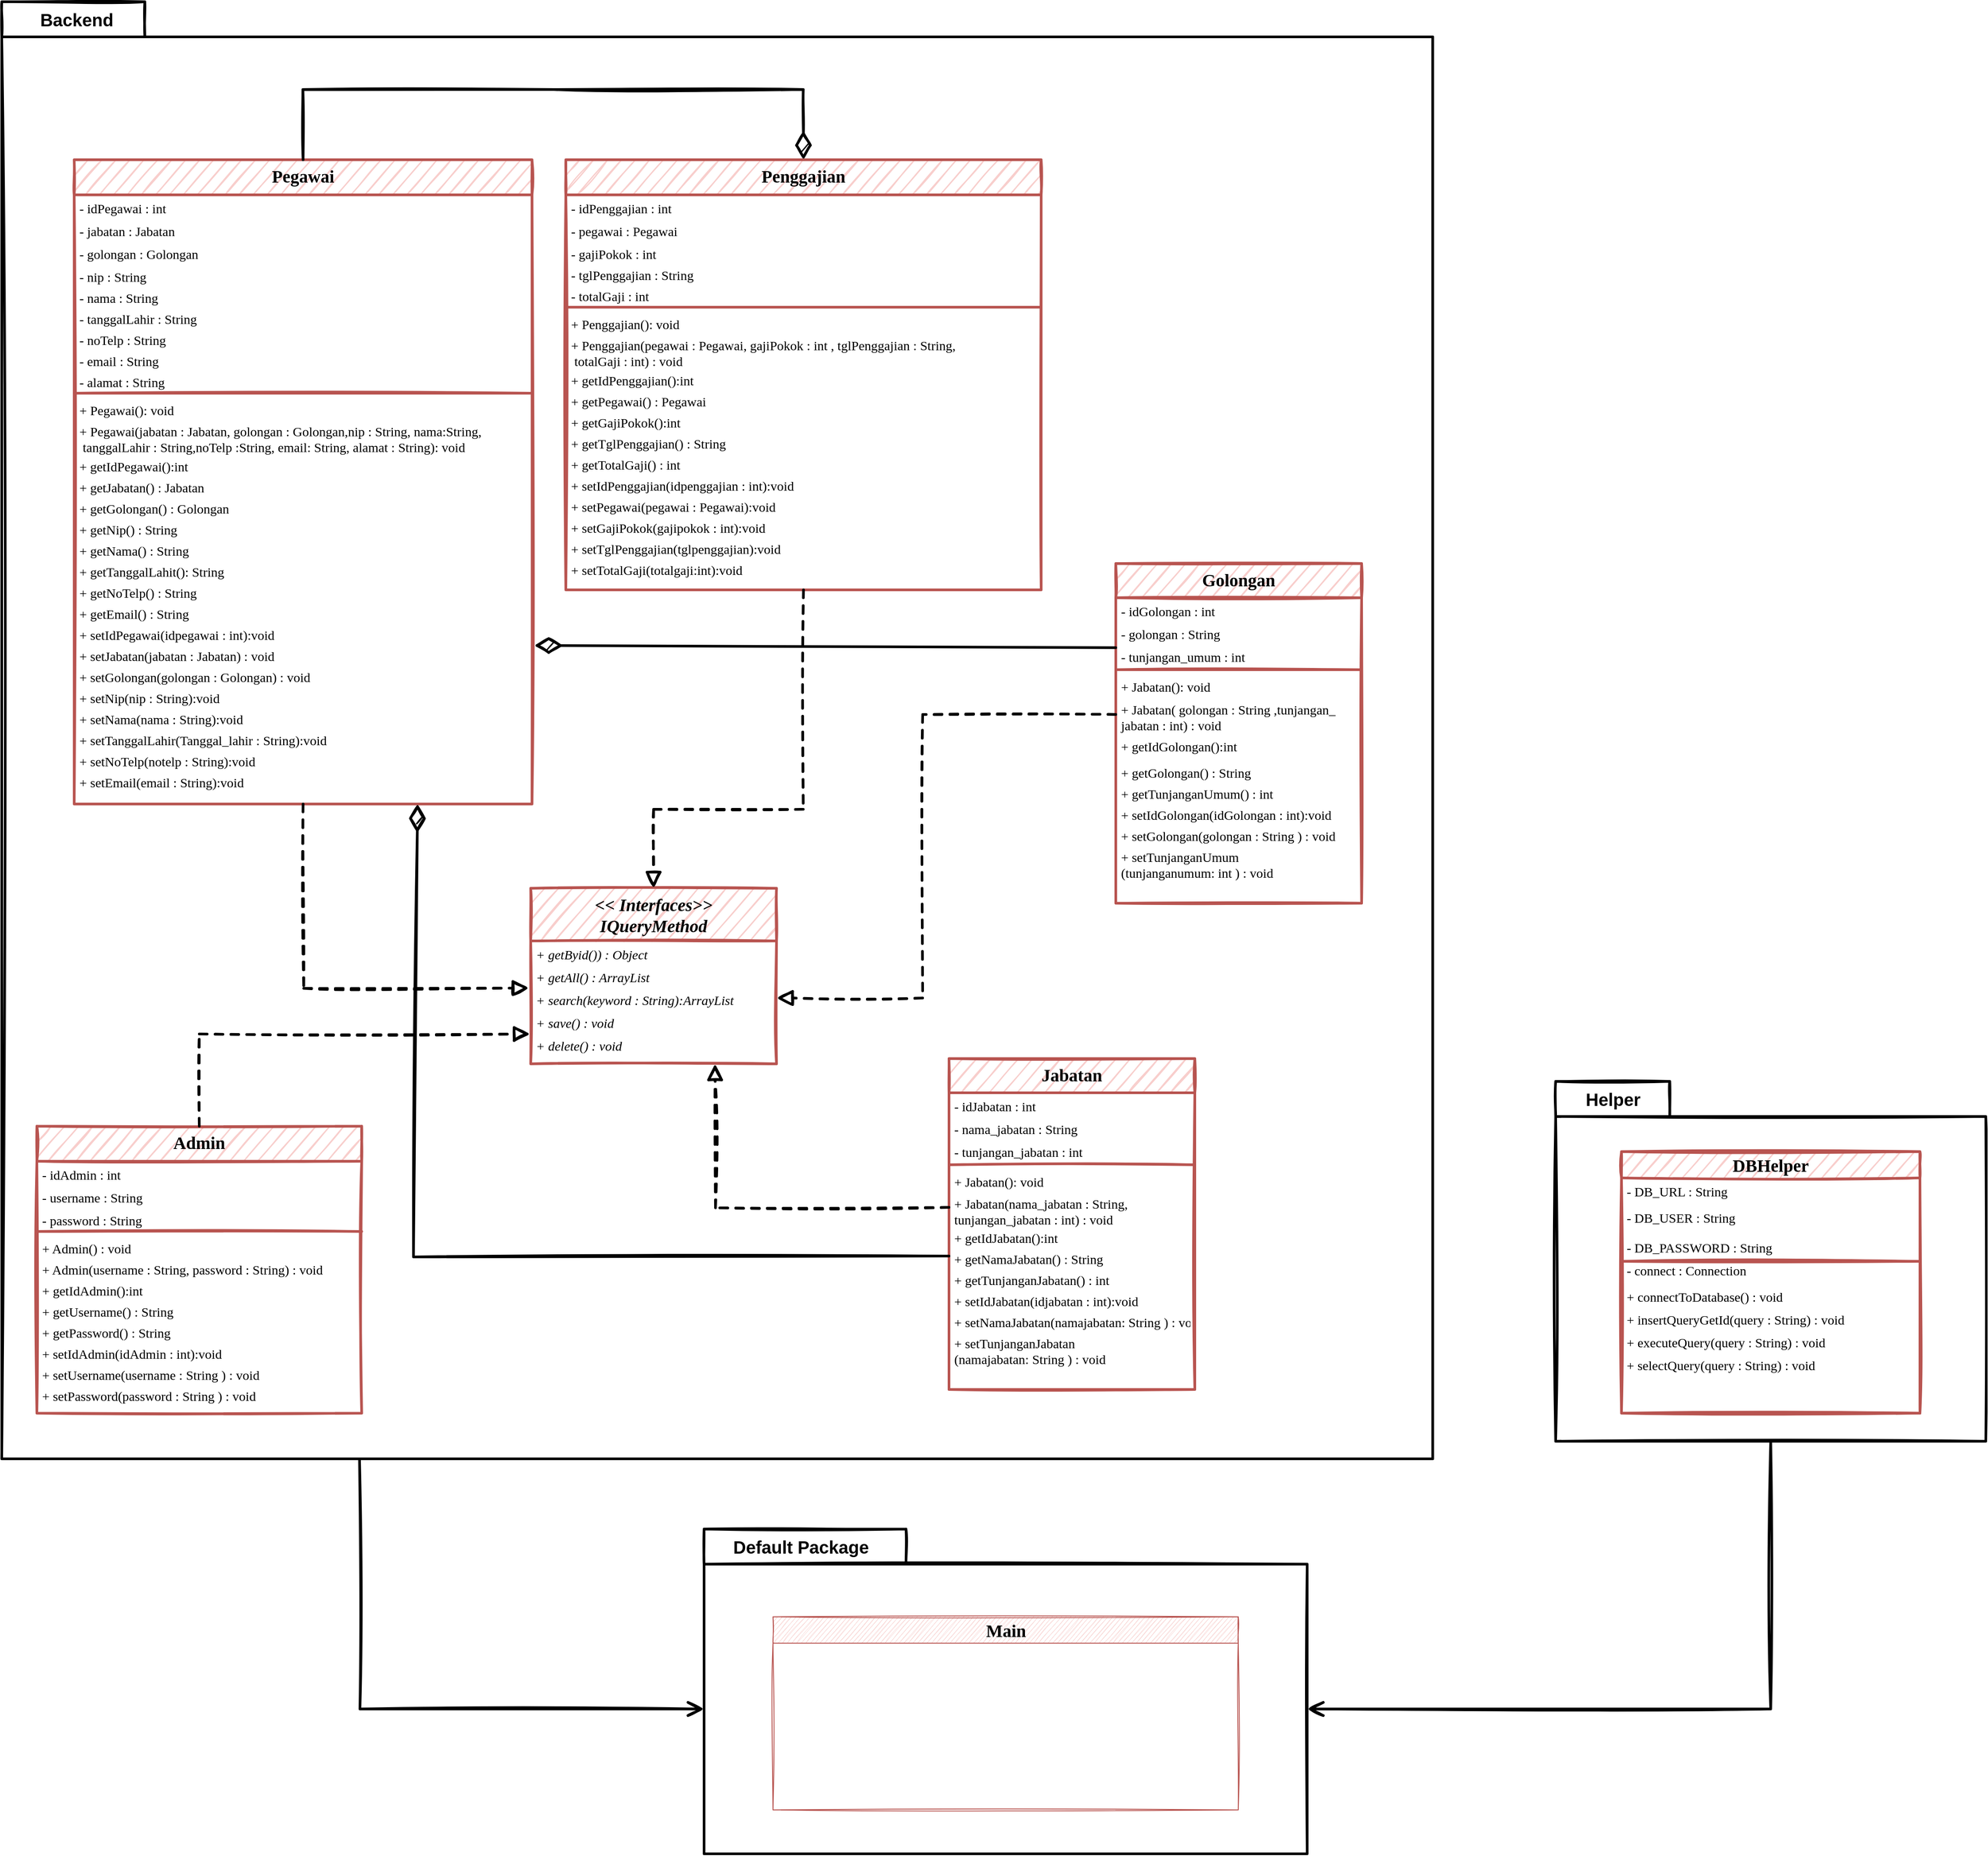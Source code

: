 <mxfile version="20.2.3" type="device"><diagram id="C5RBs43oDa-KdzZeNtuy" name="Page-1"><mxGraphModel dx="1695" dy="591" grid="1" gridSize="10" guides="1" tooltips="1" connect="1" arrows="1" fold="1" page="1" pageScale="1" pageWidth="827" pageHeight="1169" math="0" shadow="0"><root><mxCell id="WIyWlLk6GJQsqaUBKTNV-0"/><mxCell id="WIyWlLk6GJQsqaUBKTNV-1" parent="WIyWlLk6GJQsqaUBKTNV-0"/><mxCell id="YSUTeQPmAJDm_mQG_N5S-8" value="" style="shape=folder;fontStyle=1;spacingTop=10;tabWidth=230;tabHeight=40;tabPosition=left;html=1;sketch=1;strokeWidth=3;" parent="WIyWlLk6GJQsqaUBKTNV-1" vertex="1"><mxGeometry x="70" y="1850" width="687" height="370" as="geometry"/></mxCell><mxCell id="NZGIXDnWy-8sHhM6gOFN-26" value="" style="shape=folder;fontStyle=1;spacingTop=10;tabWidth=60;tabHeight=40;tabPosition=left;html=1;sketch=1;strokeWidth=3;" parent="WIyWlLk6GJQsqaUBKTNV-1" vertex="1"><mxGeometry x="-730" y="110" width="1630" height="1660" as="geometry"/></mxCell><mxCell id="zkfFHV4jXpPFQw0GAbJ--0" value="Pegawai" style="swimlane;fontStyle=1;align=center;verticalAlign=top;childLayout=stackLayout;horizontal=1;startSize=40;horizontalStack=0;resizeParent=1;resizeLast=0;collapsible=1;marginBottom=0;rounded=0;shadow=0;strokeWidth=3;fontFamily=Nunito;fontSource=https%3A%2F%2Ffonts.googleapis.com%2Fcss%3Ffamily%3DNunito;fontSize=20;fillColor=#f8cecc;strokeColor=#b85450;sketch=1;glass=0;swimlaneFillColor=none;fillStyle=auto;perimeterSpacing=0;" parent="WIyWlLk6GJQsqaUBKTNV-1" vertex="1"><mxGeometry x="-647.48" y="290" width="521.48" height="734" as="geometry"><mxRectangle x="230" y="140" width="160" height="26" as="alternateBounds"/></mxGeometry></mxCell><mxCell id="zkfFHV4jXpPFQw0GAbJ--1" value="- idPegawai : int" style="text;align=left;verticalAlign=top;spacingLeft=4;spacingRight=4;overflow=hidden;rotatable=0;points=[[0,0.5],[1,0.5]];portConstraint=eastwest;fontFamily=Nunito;fontSource=https%3A%2F%2Ffonts.googleapis.com%2Fcss%3Ffamily%3DNunito;fontSize=15;" parent="zkfFHV4jXpPFQw0GAbJ--0" vertex="1"><mxGeometry y="40" width="521.48" height="26" as="geometry"/></mxCell><mxCell id="zkfFHV4jXpPFQw0GAbJ--2" value="- jabatan : Jabatan " style="text;align=left;verticalAlign=top;spacingLeft=4;spacingRight=4;overflow=hidden;rotatable=0;points=[[0,0.5],[1,0.5]];portConstraint=eastwest;rounded=0;shadow=0;html=0;fontFamily=Nunito;fontSource=https%3A%2F%2Ffonts.googleapis.com%2Fcss%3Ffamily%3DNunito;fontSize=15;" parent="zkfFHV4jXpPFQw0GAbJ--0" vertex="1"><mxGeometry y="66" width="521.48" height="26" as="geometry"/></mxCell><mxCell id="NZGIXDnWy-8sHhM6gOFN-3" value="- golongan : Golongan" style="text;align=left;verticalAlign=top;spacingLeft=4;spacingRight=4;overflow=hidden;rotatable=0;points=[[0,0.5],[1,0.5]];portConstraint=eastwest;rounded=0;shadow=0;html=0;fontFamily=Nunito;fontSource=https%3A%2F%2Ffonts.googleapis.com%2Fcss%3Ffamily%3DNunito;fontSize=15;" parent="zkfFHV4jXpPFQw0GAbJ--0" vertex="1"><mxGeometry y="92" width="521.48" height="26" as="geometry"/></mxCell><mxCell id="CkclI3bDU_UpimQmBZHk-0" value="- nip : String" style="text;align=left;verticalAlign=top;spacingLeft=4;spacingRight=4;overflow=hidden;rotatable=0;points=[[0,0.5],[1,0.5]];portConstraint=eastwest;rounded=0;shadow=0;html=0;fontFamily=Nunito;fontSource=https%3A%2F%2Ffonts.googleapis.com%2Fcss%3Ffamily%3DNunito;fontSize=15;" parent="zkfFHV4jXpPFQw0GAbJ--0" vertex="1"><mxGeometry y="118" width="521.48" height="24" as="geometry"/></mxCell><mxCell id="CkclI3bDU_UpimQmBZHk-2" value="- nama : String" style="text;align=left;verticalAlign=top;spacingLeft=4;spacingRight=4;overflow=hidden;rotatable=0;points=[[0,0.5],[1,0.5]];portConstraint=eastwest;rounded=0;shadow=0;html=0;fontFamily=Nunito;fontSource=https%3A%2F%2Ffonts.googleapis.com%2Fcss%3Ffamily%3DNunito;fontSize=15;" parent="zkfFHV4jXpPFQw0GAbJ--0" vertex="1"><mxGeometry y="142" width="521.48" height="24" as="geometry"/></mxCell><mxCell id="CkclI3bDU_UpimQmBZHk-3" value="- tanggalLahir : String" style="text;align=left;verticalAlign=top;spacingLeft=4;spacingRight=4;overflow=hidden;rotatable=0;points=[[0,0.5],[1,0.5]];portConstraint=eastwest;rounded=0;shadow=0;html=0;fontFamily=Nunito;fontSource=https%3A%2F%2Ffonts.googleapis.com%2Fcss%3Ffamily%3DNunito;fontSize=15;" parent="zkfFHV4jXpPFQw0GAbJ--0" vertex="1"><mxGeometry y="166" width="521.48" height="24" as="geometry"/></mxCell><mxCell id="CkclI3bDU_UpimQmBZHk-6" value="- noTelp : String" style="text;align=left;verticalAlign=top;spacingLeft=4;spacingRight=4;overflow=hidden;rotatable=0;points=[[0,0.5],[1,0.5]];portConstraint=eastwest;rounded=0;shadow=0;html=0;fontFamily=Nunito;fontSource=https%3A%2F%2Ffonts.googleapis.com%2Fcss%3Ffamily%3DNunito;fontSize=15;" parent="zkfFHV4jXpPFQw0GAbJ--0" vertex="1"><mxGeometry y="190" width="521.48" height="24" as="geometry"/></mxCell><mxCell id="CkclI3bDU_UpimQmBZHk-10" value="- email : String" style="text;align=left;verticalAlign=top;spacingLeft=4;spacingRight=4;overflow=hidden;rotatable=0;points=[[0,0.5],[1,0.5]];portConstraint=eastwest;rounded=0;shadow=0;html=0;fontFamily=Nunito;fontSource=https%3A%2F%2Ffonts.googleapis.com%2Fcss%3Ffamily%3DNunito;fontSize=15;" parent="zkfFHV4jXpPFQw0GAbJ--0" vertex="1"><mxGeometry y="214" width="521.48" height="24" as="geometry"/></mxCell><mxCell id="CkclI3bDU_UpimQmBZHk-11" value="- alamat : String" style="text;align=left;verticalAlign=top;spacingLeft=4;spacingRight=4;overflow=hidden;rotatable=0;points=[[0,0.5],[1,0.5]];portConstraint=eastwest;rounded=0;shadow=0;html=0;fontFamily=Nunito;fontSource=https%3A%2F%2Ffonts.googleapis.com%2Fcss%3Ffamily%3DNunito;fontSize=15;" parent="zkfFHV4jXpPFQw0GAbJ--0" vertex="1"><mxGeometry y="238" width="521.48" height="24" as="geometry"/></mxCell><mxCell id="tmr78gWhnmxPC0o8HdVm-14" value="" style="line;strokeWidth=3;fillColor=none;align=left;verticalAlign=middle;spacingTop=-1;spacingLeft=3;spacingRight=3;rotatable=0;labelPosition=right;points=[];portConstraint=eastwest;sketch=1;strokeColor=#B85450;" parent="zkfFHV4jXpPFQw0GAbJ--0" vertex="1"><mxGeometry y="262" width="521.48" height="8" as="geometry"/></mxCell><mxCell id="tmr78gWhnmxPC0o8HdVm-13" value="+ Pegawai(): void" style="text;align=left;verticalAlign=top;spacingLeft=4;spacingRight=4;overflow=hidden;rotatable=0;points=[[0,0.5],[1,0.5]];portConstraint=eastwest;rounded=0;shadow=0;html=0;fontFamily=Nunito;fontSource=https%3A%2F%2Ffonts.googleapis.com%2Fcss%3Ffamily%3DNunito;fontSize=15;" parent="zkfFHV4jXpPFQw0GAbJ--0" vertex="1"><mxGeometry y="270" width="521.48" height="24" as="geometry"/></mxCell><mxCell id="CkclI3bDU_UpimQmBZHk-26" value="+ Pegawai(jabatan : Jabatan, golongan : Golongan,nip : String, nama:String,&#10; tanggalLahir : String,noTelp :String, email: String, alamat : String): void" style="text;align=left;verticalAlign=top;spacingLeft=4;spacingRight=4;overflow=hidden;rotatable=0;points=[[0,0.5],[1,0.5]];portConstraint=eastwest;rounded=0;shadow=0;html=0;fontFamily=Nunito;fontSource=https%3A%2F%2Ffonts.googleapis.com%2Fcss%3Ffamily%3DNunito;fontSize=15;" parent="zkfFHV4jXpPFQw0GAbJ--0" vertex="1"><mxGeometry y="294" width="521.48" height="40" as="geometry"/></mxCell><mxCell id="CkclI3bDU_UpimQmBZHk-27" value="+ getIdPegawai():int" style="text;align=left;verticalAlign=top;spacingLeft=4;spacingRight=4;overflow=hidden;rotatable=0;points=[[0,0.5],[1,0.5]];portConstraint=eastwest;rounded=0;shadow=0;html=0;fontFamily=Nunito;fontSource=https%3A%2F%2Ffonts.googleapis.com%2Fcss%3Ffamily%3DNunito;fontSize=15;" parent="zkfFHV4jXpPFQw0GAbJ--0" vertex="1"><mxGeometry y="334" width="521.48" height="24" as="geometry"/></mxCell><mxCell id="CkclI3bDU_UpimQmBZHk-28" value="+ getJabatan() : Jabatan" style="text;align=left;verticalAlign=top;spacingLeft=4;spacingRight=4;overflow=hidden;rotatable=0;points=[[0,0.5],[1,0.5]];portConstraint=eastwest;rounded=0;shadow=0;html=0;fontFamily=Nunito;fontSource=https%3A%2F%2Ffonts.googleapis.com%2Fcss%3Ffamily%3DNunito;fontSize=15;" parent="zkfFHV4jXpPFQw0GAbJ--0" vertex="1"><mxGeometry y="358" width="521.48" height="24" as="geometry"/></mxCell><mxCell id="NZGIXDnWy-8sHhM6gOFN-4" value="+ getGolongan() : Golongan " style="text;align=left;verticalAlign=top;spacingLeft=4;spacingRight=4;overflow=hidden;rotatable=0;points=[[0,0.5],[1,0.5]];portConstraint=eastwest;rounded=0;shadow=0;html=0;fontFamily=Nunito;fontSource=https%3A%2F%2Ffonts.googleapis.com%2Fcss%3Ffamily%3DNunito;fontSize=15;" parent="zkfFHV4jXpPFQw0GAbJ--0" vertex="1"><mxGeometry y="382" width="521.48" height="24" as="geometry"/></mxCell><mxCell id="CkclI3bDU_UpimQmBZHk-30" value="+ getNip() : String" style="text;align=left;verticalAlign=top;spacingLeft=4;spacingRight=4;overflow=hidden;rotatable=0;points=[[0,0.5],[1,0.5]];portConstraint=eastwest;rounded=0;shadow=0;html=0;fontFamily=Nunito;fontSource=https%3A%2F%2Ffonts.googleapis.com%2Fcss%3Ffamily%3DNunito;fontSize=15;" parent="zkfFHV4jXpPFQw0GAbJ--0" vertex="1"><mxGeometry y="406" width="521.48" height="24" as="geometry"/></mxCell><mxCell id="CkclI3bDU_UpimQmBZHk-31" value="+ getNama() : String" style="text;align=left;verticalAlign=top;spacingLeft=4;spacingRight=4;overflow=hidden;rotatable=0;points=[[0,0.5],[1,0.5]];portConstraint=eastwest;rounded=0;shadow=0;html=0;fontFamily=Nunito;fontSource=https%3A%2F%2Ffonts.googleapis.com%2Fcss%3Ffamily%3DNunito;fontSize=15;" parent="zkfFHV4jXpPFQw0GAbJ--0" vertex="1"><mxGeometry y="430" width="521.48" height="24" as="geometry"/></mxCell><mxCell id="CkclI3bDU_UpimQmBZHk-32" value="+ getTanggalLahit(): String" style="text;align=left;verticalAlign=top;spacingLeft=4;spacingRight=4;overflow=hidden;rotatable=0;points=[[0,0.5],[1,0.5]];portConstraint=eastwest;rounded=0;shadow=0;html=0;fontFamily=Nunito;fontSource=https%3A%2F%2Ffonts.googleapis.com%2Fcss%3Ffamily%3DNunito;fontSize=15;" parent="zkfFHV4jXpPFQw0GAbJ--0" vertex="1"><mxGeometry y="454" width="521.48" height="24" as="geometry"/></mxCell><mxCell id="CkclI3bDU_UpimQmBZHk-33" value="+ getNoTelp() : String" style="text;align=left;verticalAlign=top;spacingLeft=4;spacingRight=4;overflow=hidden;rotatable=0;points=[[0,0.5],[1,0.5]];portConstraint=eastwest;rounded=0;shadow=0;html=0;fontFamily=Nunito;fontSource=https%3A%2F%2Ffonts.googleapis.com%2Fcss%3Ffamily%3DNunito;fontSize=15;" parent="zkfFHV4jXpPFQw0GAbJ--0" vertex="1"><mxGeometry y="478" width="521.48" height="24" as="geometry"/></mxCell><mxCell id="CkclI3bDU_UpimQmBZHk-34" value="+ getEmail() : String" style="text;align=left;verticalAlign=top;spacingLeft=4;spacingRight=4;overflow=hidden;rotatable=0;points=[[0,0.5],[1,0.5]];portConstraint=eastwest;rounded=0;shadow=0;html=0;fontFamily=Nunito;fontSource=https%3A%2F%2Ffonts.googleapis.com%2Fcss%3Ffamily%3DNunito;fontSize=15;" parent="zkfFHV4jXpPFQw0GAbJ--0" vertex="1"><mxGeometry y="502" width="521.48" height="24" as="geometry"/></mxCell><mxCell id="CkclI3bDU_UpimQmBZHk-36" value="+ setIdPegawai(idpegawai : int):void" style="text;align=left;verticalAlign=top;spacingLeft=4;spacingRight=4;overflow=hidden;rotatable=0;points=[[0,0.5],[1,0.5]];portConstraint=eastwest;rounded=0;shadow=0;html=0;fontFamily=Nunito;fontSource=https%3A%2F%2Ffonts.googleapis.com%2Fcss%3Ffamily%3DNunito;fontSize=15;" parent="zkfFHV4jXpPFQw0GAbJ--0" vertex="1"><mxGeometry y="526" width="521.48" height="24" as="geometry"/></mxCell><mxCell id="CkclI3bDU_UpimQmBZHk-42" value="+ setJabatan(jabatan : Jabatan) : void" style="text;align=left;verticalAlign=top;spacingLeft=4;spacingRight=4;overflow=hidden;rotatable=0;points=[[0,0.5],[1,0.5]];portConstraint=eastwest;rounded=0;shadow=0;html=0;fontFamily=Nunito;fontSource=https%3A%2F%2Ffonts.googleapis.com%2Fcss%3Ffamily%3DNunito;fontSize=15;" parent="zkfFHV4jXpPFQw0GAbJ--0" vertex="1"><mxGeometry y="550" width="521.48" height="24" as="geometry"/></mxCell><mxCell id="NZGIXDnWy-8sHhM6gOFN-5" value="+ setGolongan(golongan : Golongan) : void" style="text;align=left;verticalAlign=top;spacingLeft=4;spacingRight=4;overflow=hidden;rotatable=0;points=[[0,0.5],[1,0.5]];portConstraint=eastwest;rounded=0;shadow=0;html=0;fontFamily=Nunito;fontSource=https%3A%2F%2Ffonts.googleapis.com%2Fcss%3Ffamily%3DNunito;fontSize=15;" parent="zkfFHV4jXpPFQw0GAbJ--0" vertex="1"><mxGeometry y="574" width="521.48" height="24" as="geometry"/></mxCell><mxCell id="CkclI3bDU_UpimQmBZHk-44" value="+ setNip(nip : String):void" style="text;align=left;verticalAlign=top;spacingLeft=4;spacingRight=4;overflow=hidden;rotatable=0;points=[[0,0.5],[1,0.5]];portConstraint=eastwest;rounded=0;shadow=0;html=0;fontFamily=Nunito;fontSource=https%3A%2F%2Ffonts.googleapis.com%2Fcss%3Ffamily%3DNunito;fontSize=15;" parent="zkfFHV4jXpPFQw0GAbJ--0" vertex="1"><mxGeometry y="598" width="521.48" height="24" as="geometry"/></mxCell><mxCell id="CkclI3bDU_UpimQmBZHk-45" value="+ setNama(nama : String):void" style="text;align=left;verticalAlign=top;spacingLeft=4;spacingRight=4;overflow=hidden;rotatable=0;points=[[0,0.5],[1,0.5]];portConstraint=eastwest;rounded=0;shadow=0;html=0;fontFamily=Nunito;fontSource=https%3A%2F%2Ffonts.googleapis.com%2Fcss%3Ffamily%3DNunito;fontSize=15;" parent="zkfFHV4jXpPFQw0GAbJ--0" vertex="1"><mxGeometry y="622" width="521.48" height="24" as="geometry"/></mxCell><mxCell id="CkclI3bDU_UpimQmBZHk-46" value="+ setTanggalLahir(Tanggal_lahir : String):void" style="text;align=left;verticalAlign=top;spacingLeft=4;spacingRight=4;overflow=hidden;rotatable=0;points=[[0,0.5],[1,0.5]];portConstraint=eastwest;rounded=0;shadow=0;html=0;fontFamily=Nunito;fontSource=https%3A%2F%2Ffonts.googleapis.com%2Fcss%3Ffamily%3DNunito;fontSize=15;" parent="zkfFHV4jXpPFQw0GAbJ--0" vertex="1"><mxGeometry y="646" width="521.48" height="24" as="geometry"/></mxCell><mxCell id="CkclI3bDU_UpimQmBZHk-47" value="+ setNoTelp(notelp : String):void" style="text;align=left;verticalAlign=top;spacingLeft=4;spacingRight=4;overflow=hidden;rotatable=0;points=[[0,0.5],[1,0.5]];portConstraint=eastwest;rounded=0;shadow=0;html=0;fontFamily=Nunito;fontSource=https%3A%2F%2Ffonts.googleapis.com%2Fcss%3Ffamily%3DNunito;fontSize=15;" parent="zkfFHV4jXpPFQw0GAbJ--0" vertex="1"><mxGeometry y="670" width="521.48" height="24" as="geometry"/></mxCell><mxCell id="CkclI3bDU_UpimQmBZHk-48" value="+ setEmail(email : String):void" style="text;align=left;verticalAlign=top;spacingLeft=4;spacingRight=4;overflow=hidden;rotatable=0;points=[[0,0.5],[1,0.5]];portConstraint=eastwest;rounded=0;shadow=0;html=0;fontFamily=Nunito;fontSource=https%3A%2F%2Ffonts.googleapis.com%2Fcss%3Ffamily%3DNunito;fontSize=15;" parent="zkfFHV4jXpPFQw0GAbJ--0" vertex="1"><mxGeometry y="694" width="521.48" height="24" as="geometry"/></mxCell><mxCell id="CkclI3bDU_UpimQmBZHk-51" value="Penggajian" style="swimlane;fontStyle=1;align=center;verticalAlign=top;childLayout=stackLayout;horizontal=1;startSize=40;horizontalStack=0;resizeParent=1;resizeLast=0;collapsible=1;marginBottom=0;rounded=0;shadow=0;strokeWidth=3;fontFamily=Nunito;fontSource=https%3A%2F%2Ffonts.googleapis.com%2Fcss%3Ffamily%3DNunito;fontSize=20;fillColor=#f8cecc;strokeColor=#b85450;sketch=1;glass=0;swimlaneFillColor=none;fillStyle=auto;perimeterSpacing=0;" parent="WIyWlLk6GJQsqaUBKTNV-1" vertex="1"><mxGeometry x="-87.48" y="290" width="541.48" height="490" as="geometry"><mxRectangle x="230" y="140" width="160" height="26" as="alternateBounds"/></mxGeometry></mxCell><mxCell id="CkclI3bDU_UpimQmBZHk-52" value="- idPenggajian : int" style="text;align=left;verticalAlign=top;spacingLeft=4;spacingRight=4;overflow=hidden;rotatable=0;points=[[0,0.5],[1,0.5]];portConstraint=eastwest;fontFamily=Nunito;fontSource=https%3A%2F%2Ffonts.googleapis.com%2Fcss%3Ffamily%3DNunito;fontSize=15;" parent="CkclI3bDU_UpimQmBZHk-51" vertex="1"><mxGeometry y="40" width="541.48" height="26" as="geometry"/></mxCell><mxCell id="CkclI3bDU_UpimQmBZHk-53" value="- pegawai : Pegawai" style="text;align=left;verticalAlign=top;spacingLeft=4;spacingRight=4;overflow=hidden;rotatable=0;points=[[0,0.5],[1,0.5]];portConstraint=eastwest;rounded=0;shadow=0;html=0;fontFamily=Nunito;fontSource=https%3A%2F%2Ffonts.googleapis.com%2Fcss%3Ffamily%3DNunito;fontSize=15;" parent="CkclI3bDU_UpimQmBZHk-51" vertex="1"><mxGeometry y="66" width="541.48" height="26" as="geometry"/></mxCell><mxCell id="CkclI3bDU_UpimQmBZHk-54" value="- gajiPokok : int" style="text;align=left;verticalAlign=top;spacingLeft=4;spacingRight=4;overflow=hidden;rotatable=0;points=[[0,0.5],[1,0.5]];portConstraint=eastwest;rounded=0;shadow=0;html=0;fontFamily=Nunito;fontSource=https%3A%2F%2Ffonts.googleapis.com%2Fcss%3Ffamily%3DNunito;fontSize=15;" parent="CkclI3bDU_UpimQmBZHk-51" vertex="1"><mxGeometry y="92" width="541.48" height="24" as="geometry"/></mxCell><mxCell id="CkclI3bDU_UpimQmBZHk-58" value="- tglPenggajian : String" style="text;align=left;verticalAlign=top;spacingLeft=4;spacingRight=4;overflow=hidden;rotatable=0;points=[[0,0.5],[1,0.5]];portConstraint=eastwest;rounded=0;shadow=0;html=0;fontFamily=Nunito;fontSource=https%3A%2F%2Ffonts.googleapis.com%2Fcss%3Ffamily%3DNunito;fontSize=15;" parent="CkclI3bDU_UpimQmBZHk-51" vertex="1"><mxGeometry y="116" width="541.48" height="24" as="geometry"/></mxCell><mxCell id="CkclI3bDU_UpimQmBZHk-59" value="- totalGaji : int" style="text;align=left;verticalAlign=top;spacingLeft=4;spacingRight=4;overflow=hidden;rotatable=0;points=[[0,0.5],[1,0.5]];portConstraint=eastwest;rounded=0;shadow=0;html=0;fontFamily=Nunito;fontSource=https%3A%2F%2Ffonts.googleapis.com%2Fcss%3Ffamily%3DNunito;fontSize=15;" parent="CkclI3bDU_UpimQmBZHk-51" vertex="1"><mxGeometry y="140" width="541.48" height="24" as="geometry"/></mxCell><mxCell id="tmr78gWhnmxPC0o8HdVm-9" value="" style="line;strokeWidth=3;fillColor=none;align=left;verticalAlign=middle;spacingTop=-1;spacingLeft=3;spacingRight=3;rotatable=0;labelPosition=right;points=[];portConstraint=eastwest;sketch=1;strokeColor=#B85450;" parent="CkclI3bDU_UpimQmBZHk-51" vertex="1"><mxGeometry y="164" width="541.48" height="8" as="geometry"/></mxCell><mxCell id="tmr78gWhnmxPC0o8HdVm-10" value="+ Penggajian(): void" style="text;align=left;verticalAlign=top;spacingLeft=4;spacingRight=4;overflow=hidden;rotatable=0;points=[[0,0.5],[1,0.5]];portConstraint=eastwest;rounded=0;shadow=0;html=0;fontFamily=Nunito;fontSource=https%3A%2F%2Ffonts.googleapis.com%2Fcss%3Ffamily%3DNunito;fontSize=15;" parent="CkclI3bDU_UpimQmBZHk-51" vertex="1"><mxGeometry y="172" width="541.48" height="24" as="geometry"/></mxCell><mxCell id="CkclI3bDU_UpimQmBZHk-64" value="+ Penggajian(pegawai : Pegawai, gajiPokok : int , tglPenggajian : String,&#10; totalGaji : int) : void" style="text;align=left;verticalAlign=top;spacingLeft=4;spacingRight=4;overflow=hidden;rotatable=0;points=[[0,0.5],[1,0.5]];portConstraint=eastwest;rounded=0;shadow=0;html=0;fontFamily=Nunito;fontSource=https%3A%2F%2Ffonts.googleapis.com%2Fcss%3Ffamily%3DNunito;fontSize=15;" parent="CkclI3bDU_UpimQmBZHk-51" vertex="1"><mxGeometry y="196" width="541.48" height="40" as="geometry"/></mxCell><mxCell id="CkclI3bDU_UpimQmBZHk-65" value="+ getIdPenggajian():int" style="text;align=left;verticalAlign=top;spacingLeft=4;spacingRight=4;overflow=hidden;rotatable=0;points=[[0,0.5],[1,0.5]];portConstraint=eastwest;rounded=0;shadow=0;html=0;fontFamily=Nunito;fontSource=https%3A%2F%2Ffonts.googleapis.com%2Fcss%3Ffamily%3DNunito;fontSize=15;" parent="CkclI3bDU_UpimQmBZHk-51" vertex="1"><mxGeometry y="236" width="541.48" height="24" as="geometry"/></mxCell><mxCell id="CkclI3bDU_UpimQmBZHk-66" value="+ getPegawai() : Pegawai" style="text;align=left;verticalAlign=top;spacingLeft=4;spacingRight=4;overflow=hidden;rotatable=0;points=[[0,0.5],[1,0.5]];portConstraint=eastwest;rounded=0;shadow=0;html=0;fontFamily=Nunito;fontSource=https%3A%2F%2Ffonts.googleapis.com%2Fcss%3Ffamily%3DNunito;fontSize=15;" parent="CkclI3bDU_UpimQmBZHk-51" vertex="1"><mxGeometry y="260" width="541.48" height="24" as="geometry"/></mxCell><mxCell id="CkclI3bDU_UpimQmBZHk-67" value="+ getGajiPokok():int" style="text;align=left;verticalAlign=top;spacingLeft=4;spacingRight=4;overflow=hidden;rotatable=0;points=[[0,0.5],[1,0.5]];portConstraint=eastwest;rounded=0;shadow=0;html=0;fontFamily=Nunito;fontSource=https%3A%2F%2Ffonts.googleapis.com%2Fcss%3Ffamily%3DNunito;fontSize=15;" parent="CkclI3bDU_UpimQmBZHk-51" vertex="1"><mxGeometry y="284" width="541.48" height="24" as="geometry"/></mxCell><mxCell id="CkclI3bDU_UpimQmBZHk-71" value="+ getTglPenggajian() : String" style="text;align=left;verticalAlign=top;spacingLeft=4;spacingRight=4;overflow=hidden;rotatable=0;points=[[0,0.5],[1,0.5]];portConstraint=eastwest;rounded=0;shadow=0;html=0;fontFamily=Nunito;fontSource=https%3A%2F%2Ffonts.googleapis.com%2Fcss%3Ffamily%3DNunito;fontSize=15;" parent="CkclI3bDU_UpimQmBZHk-51" vertex="1"><mxGeometry y="308" width="541.48" height="24" as="geometry"/></mxCell><mxCell id="CkclI3bDU_UpimQmBZHk-72" value="+ getTotalGaji() : int" style="text;align=left;verticalAlign=top;spacingLeft=4;spacingRight=4;overflow=hidden;rotatable=0;points=[[0,0.5],[1,0.5]];portConstraint=eastwest;rounded=0;shadow=0;html=0;fontFamily=Nunito;fontSource=https%3A%2F%2Ffonts.googleapis.com%2Fcss%3Ffamily%3DNunito;fontSize=15;" parent="CkclI3bDU_UpimQmBZHk-51" vertex="1"><mxGeometry y="332" width="541.48" height="24" as="geometry"/></mxCell><mxCell id="CkclI3bDU_UpimQmBZHk-74" value="+ setIdPenggajian(idpenggajian : int):void" style="text;align=left;verticalAlign=top;spacingLeft=4;spacingRight=4;overflow=hidden;rotatable=0;points=[[0,0.5],[1,0.5]];portConstraint=eastwest;rounded=0;shadow=0;html=0;fontFamily=Nunito;fontSource=https%3A%2F%2Ffonts.googleapis.com%2Fcss%3Ffamily%3DNunito;fontSize=15;" parent="CkclI3bDU_UpimQmBZHk-51" vertex="1"><mxGeometry y="356" width="541.48" height="24" as="geometry"/></mxCell><mxCell id="CkclI3bDU_UpimQmBZHk-75" value="+ setPegawai(pegawai : Pegawai):void" style="text;align=left;verticalAlign=top;spacingLeft=4;spacingRight=4;overflow=hidden;rotatable=0;points=[[0,0.5],[1,0.5]];portConstraint=eastwest;rounded=0;shadow=0;html=0;fontFamily=Nunito;fontSource=https%3A%2F%2Ffonts.googleapis.com%2Fcss%3Ffamily%3DNunito;fontSize=15;" parent="CkclI3bDU_UpimQmBZHk-51" vertex="1"><mxGeometry y="380" width="541.48" height="24" as="geometry"/></mxCell><mxCell id="CkclI3bDU_UpimQmBZHk-76" value="+ setGajiPokok(gajipokok : int):void" style="text;align=left;verticalAlign=top;spacingLeft=4;spacingRight=4;overflow=hidden;rotatable=0;points=[[0,0.5],[1,0.5]];portConstraint=eastwest;rounded=0;shadow=0;html=0;fontFamily=Nunito;fontSource=https%3A%2F%2Ffonts.googleapis.com%2Fcss%3Ffamily%3DNunito;fontSize=15;" parent="CkclI3bDU_UpimQmBZHk-51" vertex="1"><mxGeometry y="404" width="541.48" height="24" as="geometry"/></mxCell><mxCell id="CkclI3bDU_UpimQmBZHk-80" value="+ setTglPenggajian(tglpenggajian):void" style="text;align=left;verticalAlign=top;spacingLeft=4;spacingRight=4;overflow=hidden;rotatable=0;points=[[0,0.5],[1,0.5]];portConstraint=eastwest;rounded=0;shadow=0;html=0;fontFamily=Nunito;fontSource=https%3A%2F%2Ffonts.googleapis.com%2Fcss%3Ffamily%3DNunito;fontSize=15;" parent="CkclI3bDU_UpimQmBZHk-51" vertex="1"><mxGeometry y="428" width="541.48" height="24" as="geometry"/></mxCell><mxCell id="CkclI3bDU_UpimQmBZHk-81" value="+ setTotalGaji(totalgaji:int):void" style="text;align=left;verticalAlign=top;spacingLeft=4;spacingRight=4;overflow=hidden;rotatable=0;points=[[0,0.5],[1,0.5]];portConstraint=eastwest;rounded=0;shadow=0;html=0;fontFamily=Nunito;fontSource=https%3A%2F%2Ffonts.googleapis.com%2Fcss%3Ffamily%3DNunito;fontSize=15;" parent="CkclI3bDU_UpimQmBZHk-51" vertex="1"><mxGeometry y="452" width="541.48" height="24" as="geometry"/></mxCell><mxCell id="CkclI3bDU_UpimQmBZHk-111" value="Admin" style="swimlane;fontStyle=1;align=center;verticalAlign=top;childLayout=stackLayout;horizontal=1;startSize=40;horizontalStack=0;resizeParent=1;resizeLast=0;collapsible=1;marginBottom=0;rounded=0;shadow=0;strokeWidth=3;fontFamily=Nunito;fontSource=https%3A%2F%2Ffonts.googleapis.com%2Fcss%3Ffamily%3DNunito;fontSize=20;fillColor=#f8cecc;strokeColor=#b85450;sketch=1;glass=0;swimlaneFillColor=none;fillStyle=auto;perimeterSpacing=0;" parent="WIyWlLk6GJQsqaUBKTNV-1" vertex="1"><mxGeometry x="-690" y="1391" width="370" height="327" as="geometry"><mxRectangle x="230" y="140" width="160" height="26" as="alternateBounds"/></mxGeometry></mxCell><mxCell id="CkclI3bDU_UpimQmBZHk-112" value="- idAdmin : int" style="text;align=left;verticalAlign=top;spacingLeft=4;spacingRight=4;overflow=hidden;rotatable=0;points=[[0,0.5],[1,0.5]];portConstraint=eastwest;fontFamily=Nunito;fontSource=https%3A%2F%2Ffonts.googleapis.com%2Fcss%3Ffamily%3DNunito;fontSize=15;" parent="CkclI3bDU_UpimQmBZHk-111" vertex="1"><mxGeometry y="40" width="370" height="26" as="geometry"/></mxCell><mxCell id="CkclI3bDU_UpimQmBZHk-113" value="- username : String" style="text;align=left;verticalAlign=top;spacingLeft=4;spacingRight=4;overflow=hidden;rotatable=0;points=[[0,0.5],[1,0.5]];portConstraint=eastwest;rounded=0;shadow=0;html=0;fontFamily=Nunito;fontSource=https%3A%2F%2Ffonts.googleapis.com%2Fcss%3Ffamily%3DNunito;fontSize=15;" parent="CkclI3bDU_UpimQmBZHk-111" vertex="1"><mxGeometry y="66" width="370" height="26" as="geometry"/></mxCell><mxCell id="CkclI3bDU_UpimQmBZHk-114" value="- password : String" style="text;align=left;verticalAlign=top;spacingLeft=4;spacingRight=4;overflow=hidden;rotatable=0;points=[[0,0.5],[1,0.5]];portConstraint=eastwest;rounded=0;shadow=0;html=0;fontFamily=Nunito;fontSource=https%3A%2F%2Ffonts.googleapis.com%2Fcss%3Ffamily%3DNunito;fontSize=15;" parent="CkclI3bDU_UpimQmBZHk-111" vertex="1"><mxGeometry y="92" width="370" height="24" as="geometry"/></mxCell><mxCell id="tmr78gWhnmxPC0o8HdVm-15" value="" style="line;strokeWidth=3;fillColor=none;align=left;verticalAlign=middle;spacingTop=-1;spacingLeft=3;spacingRight=3;rotatable=0;labelPosition=right;points=[];portConstraint=eastwest;sketch=1;strokeColor=#B85450;" parent="CkclI3bDU_UpimQmBZHk-111" vertex="1"><mxGeometry y="116" width="370" height="8" as="geometry"/></mxCell><mxCell id="tmr78gWhnmxPC0o8HdVm-16" value="+ Admin() : void" style="text;align=left;verticalAlign=top;spacingLeft=4;spacingRight=4;overflow=hidden;rotatable=0;points=[[0,0.5],[1,0.5]];portConstraint=eastwest;rounded=0;shadow=0;html=0;fontFamily=Nunito;fontSource=https%3A%2F%2Ffonts.googleapis.com%2Fcss%3Ffamily%3DNunito;fontSize=15;" parent="CkclI3bDU_UpimQmBZHk-111" vertex="1"><mxGeometry y="124" width="370" height="24" as="geometry"/></mxCell><mxCell id="CkclI3bDU_UpimQmBZHk-119" value="+ Admin(username : String, password : String) : void" style="text;align=left;verticalAlign=top;spacingLeft=4;spacingRight=4;overflow=hidden;rotatable=0;points=[[0,0.5],[1,0.5]];portConstraint=eastwest;rounded=0;shadow=0;html=0;fontFamily=Nunito;fontSource=https%3A%2F%2Ffonts.googleapis.com%2Fcss%3Ffamily%3DNunito;fontSize=15;" parent="CkclI3bDU_UpimQmBZHk-111" vertex="1"><mxGeometry y="148" width="370" height="24" as="geometry"/></mxCell><mxCell id="CkclI3bDU_UpimQmBZHk-120" value="+ getIdAdmin():int" style="text;align=left;verticalAlign=top;spacingLeft=4;spacingRight=4;overflow=hidden;rotatable=0;points=[[0,0.5],[1,0.5]];portConstraint=eastwest;rounded=0;shadow=0;html=0;fontFamily=Nunito;fontSource=https%3A%2F%2Ffonts.googleapis.com%2Fcss%3Ffamily%3DNunito;fontSize=15;" parent="CkclI3bDU_UpimQmBZHk-111" vertex="1"><mxGeometry y="172" width="370" height="24" as="geometry"/></mxCell><mxCell id="CkclI3bDU_UpimQmBZHk-122" value="+ getUsername() : String" style="text;align=left;verticalAlign=top;spacingLeft=4;spacingRight=4;overflow=hidden;rotatable=0;points=[[0,0.5],[1,0.5]];portConstraint=eastwest;rounded=0;shadow=0;html=0;fontFamily=Nunito;fontSource=https%3A%2F%2Ffonts.googleapis.com%2Fcss%3Ffamily%3DNunito;fontSize=15;" parent="CkclI3bDU_UpimQmBZHk-111" vertex="1"><mxGeometry y="196" width="370" height="24" as="geometry"/></mxCell><mxCell id="CkclI3bDU_UpimQmBZHk-123" value="+ getPassword() : String" style="text;align=left;verticalAlign=top;spacingLeft=4;spacingRight=4;overflow=hidden;rotatable=0;points=[[0,0.5],[1,0.5]];portConstraint=eastwest;rounded=0;shadow=0;html=0;fontFamily=Nunito;fontSource=https%3A%2F%2Ffonts.googleapis.com%2Fcss%3Ffamily%3DNunito;fontSize=15;" parent="CkclI3bDU_UpimQmBZHk-111" vertex="1"><mxGeometry y="220" width="370" height="24" as="geometry"/></mxCell><mxCell id="CkclI3bDU_UpimQmBZHk-125" value="+ setIdAdmin(idAdmin : int):void" style="text;align=left;verticalAlign=top;spacingLeft=4;spacingRight=4;overflow=hidden;rotatable=0;points=[[0,0.5],[1,0.5]];portConstraint=eastwest;rounded=0;shadow=0;html=0;fontFamily=Nunito;fontSource=https%3A%2F%2Ffonts.googleapis.com%2Fcss%3Ffamily%3DNunito;fontSize=15;" parent="CkclI3bDU_UpimQmBZHk-111" vertex="1"><mxGeometry y="244" width="370" height="24" as="geometry"/></mxCell><mxCell id="CkclI3bDU_UpimQmBZHk-126" value="+ setUsername(username : String ) : void" style="text;align=left;verticalAlign=top;spacingLeft=4;spacingRight=4;overflow=hidden;rotatable=0;points=[[0,0.5],[1,0.5]];portConstraint=eastwest;rounded=0;shadow=0;html=0;fontFamily=Nunito;fontSource=https%3A%2F%2Ffonts.googleapis.com%2Fcss%3Ffamily%3DNunito;fontSize=15;" parent="CkclI3bDU_UpimQmBZHk-111" vertex="1"><mxGeometry y="268" width="370" height="24" as="geometry"/></mxCell><mxCell id="CkclI3bDU_UpimQmBZHk-127" value="+ setPassword(password : String ) : void" style="text;align=left;verticalAlign=top;spacingLeft=4;spacingRight=4;overflow=hidden;rotatable=0;points=[[0,0.5],[1,0.5]];portConstraint=eastwest;rounded=0;shadow=0;html=0;fontFamily=Nunito;fontSource=https%3A%2F%2Ffonts.googleapis.com%2Fcss%3Ffamily%3DNunito;fontSize=15;" parent="CkclI3bDU_UpimQmBZHk-111" vertex="1"><mxGeometry y="292" width="370" height="24" as="geometry"/></mxCell><mxCell id="CkclI3bDU_UpimQmBZHk-130" value="Jabatan" style="swimlane;fontStyle=1;align=center;verticalAlign=top;childLayout=stackLayout;horizontal=1;startSize=39;horizontalStack=0;resizeParent=1;resizeLast=0;collapsible=1;marginBottom=0;rounded=0;shadow=0;strokeWidth=3;fontFamily=Nunito;fontSource=https%3A%2F%2Ffonts.googleapis.com%2Fcss%3Ffamily%3DNunito;fontSize=20;fillColor=#f8cecc;strokeColor=#b85450;sketch=1;glass=0;swimlaneFillColor=none;fillStyle=auto;perimeterSpacing=0;" parent="WIyWlLk6GJQsqaUBKTNV-1" vertex="1"><mxGeometry x="349" y="1314" width="280" height="377" as="geometry"><mxRectangle x="230" y="140" width="160" height="26" as="alternateBounds"/></mxGeometry></mxCell><mxCell id="CkclI3bDU_UpimQmBZHk-131" value="- idJabatan : int" style="text;align=left;verticalAlign=top;spacingLeft=4;spacingRight=4;overflow=hidden;rotatable=0;points=[[0,0.5],[1,0.5]];portConstraint=eastwest;fontFamily=Nunito;fontSource=https%3A%2F%2Ffonts.googleapis.com%2Fcss%3Ffamily%3DNunito;fontSize=15;" parent="CkclI3bDU_UpimQmBZHk-130" vertex="1"><mxGeometry y="39" width="280" height="26" as="geometry"/></mxCell><mxCell id="CkclI3bDU_UpimQmBZHk-132" value="- nama_jabatan : String" style="text;align=left;verticalAlign=top;spacingLeft=4;spacingRight=4;overflow=hidden;rotatable=0;points=[[0,0.5],[1,0.5]];portConstraint=eastwest;rounded=0;shadow=0;html=0;fontFamily=Nunito;fontSource=https%3A%2F%2Ffonts.googleapis.com%2Fcss%3Ffamily%3DNunito;fontSize=15;" parent="CkclI3bDU_UpimQmBZHk-130" vertex="1"><mxGeometry y="65" width="280" height="26" as="geometry"/></mxCell><mxCell id="NZGIXDnWy-8sHhM6gOFN-6" value="- tunjangan_jabatan : int" style="text;align=left;verticalAlign=top;spacingLeft=4;spacingRight=4;overflow=hidden;rotatable=0;points=[[0,0.5],[1,0.5]];portConstraint=eastwest;rounded=0;shadow=0;html=0;fontFamily=Nunito;fontSource=https%3A%2F%2Ffonts.googleapis.com%2Fcss%3Ffamily%3DNunito;fontSize=15;" parent="CkclI3bDU_UpimQmBZHk-130" vertex="1"><mxGeometry y="91" width="280" height="26" as="geometry"/></mxCell><mxCell id="tmr78gWhnmxPC0o8HdVm-5" value="" style="line;strokeWidth=3;fillColor=none;align=left;verticalAlign=middle;spacingTop=-1;spacingLeft=3;spacingRight=3;rotatable=0;labelPosition=right;points=[];portConstraint=eastwest;sketch=1;strokeColor=#B85450;" parent="CkclI3bDU_UpimQmBZHk-130" vertex="1"><mxGeometry y="117" width="280" height="8" as="geometry"/></mxCell><mxCell id="tmr78gWhnmxPC0o8HdVm-3" value="+ Jabatan(): void" style="text;align=left;verticalAlign=top;spacingLeft=4;spacingRight=4;overflow=hidden;rotatable=0;points=[[0,0.5],[1,0.5]];portConstraint=eastwest;rounded=0;shadow=0;html=0;fontFamily=Nunito;fontSource=https%3A%2F%2Ffonts.googleapis.com%2Fcss%3Ffamily%3DNunito;fontSize=15;" parent="CkclI3bDU_UpimQmBZHk-130" vertex="1"><mxGeometry y="125" width="280" height="25" as="geometry"/></mxCell><mxCell id="CkclI3bDU_UpimQmBZHk-136" value="+ Jabatan(nama_jabatan : String, &#10;tunjangan_jabatan : int) : void" style="text;align=left;verticalAlign=top;spacingLeft=4;spacingRight=4;overflow=hidden;rotatable=0;points=[[0,0.5],[1,0.5]];portConstraint=eastwest;rounded=0;shadow=0;html=0;fontFamily=Nunito;fontSource=https%3A%2F%2Ffonts.googleapis.com%2Fcss%3Ffamily%3DNunito;fontSize=15;" parent="CkclI3bDU_UpimQmBZHk-130" vertex="1"><mxGeometry y="150" width="280" height="39" as="geometry"/></mxCell><mxCell id="CkclI3bDU_UpimQmBZHk-137" value="+ getIdJabatan():int" style="text;align=left;verticalAlign=top;spacingLeft=4;spacingRight=4;overflow=hidden;rotatable=0;points=[[0,0.5],[1,0.5]];portConstraint=eastwest;rounded=0;shadow=0;html=0;fontFamily=Nunito;fontSource=https%3A%2F%2Ffonts.googleapis.com%2Fcss%3Ffamily%3DNunito;fontSize=15;" parent="CkclI3bDU_UpimQmBZHk-130" vertex="1"><mxGeometry y="189" width="280" height="24" as="geometry"/></mxCell><mxCell id="CkclI3bDU_UpimQmBZHk-138" value="+ getNamaJabatan() : String" style="text;align=left;verticalAlign=top;spacingLeft=4;spacingRight=4;overflow=hidden;rotatable=0;points=[[0,0.5],[1,0.5]];portConstraint=eastwest;rounded=0;shadow=0;html=0;fontFamily=Nunito;fontSource=https%3A%2F%2Ffonts.googleapis.com%2Fcss%3Ffamily%3DNunito;fontSize=15;" parent="CkclI3bDU_UpimQmBZHk-130" vertex="1"><mxGeometry y="213" width="280" height="24" as="geometry"/></mxCell><mxCell id="NZGIXDnWy-8sHhM6gOFN-7" value="+ getTunjanganJabatan() : int" style="text;align=left;verticalAlign=top;spacingLeft=4;spacingRight=4;overflow=hidden;rotatable=0;points=[[0,0.5],[1,0.5]];portConstraint=eastwest;rounded=0;shadow=0;html=0;fontFamily=Nunito;fontSource=https%3A%2F%2Ffonts.googleapis.com%2Fcss%3Ffamily%3DNunito;fontSize=15;" parent="CkclI3bDU_UpimQmBZHk-130" vertex="1"><mxGeometry y="237" width="280" height="24" as="geometry"/></mxCell><mxCell id="CkclI3bDU_UpimQmBZHk-140" value="+ setIdJabatan(idjabatan : int):void" style="text;align=left;verticalAlign=top;spacingLeft=4;spacingRight=4;overflow=hidden;rotatable=0;points=[[0,0.5],[1,0.5]];portConstraint=eastwest;rounded=0;shadow=0;html=0;fontFamily=Nunito;fontSource=https%3A%2F%2Ffonts.googleapis.com%2Fcss%3Ffamily%3DNunito;fontSize=15;" parent="CkclI3bDU_UpimQmBZHk-130" vertex="1"><mxGeometry y="261" width="280" height="24" as="geometry"/></mxCell><mxCell id="CkclI3bDU_UpimQmBZHk-142" value="+ setNamaJabatan(namajabatan: String ) : void" style="text;align=left;verticalAlign=top;spacingLeft=4;spacingRight=4;overflow=hidden;rotatable=0;points=[[0,0.5],[1,0.5]];portConstraint=eastwest;rounded=0;shadow=0;html=0;fontFamily=Nunito;fontSource=https%3A%2F%2Ffonts.googleapis.com%2Fcss%3Ffamily%3DNunito;fontSize=15;" parent="CkclI3bDU_UpimQmBZHk-130" vertex="1"><mxGeometry y="285" width="280" height="24" as="geometry"/></mxCell><mxCell id="NZGIXDnWy-8sHhM6gOFN-8" value="+ setTunjanganJabatan&#10;(namajabatan: String ) : void" style="text;align=left;verticalAlign=top;spacingLeft=4;spacingRight=4;overflow=hidden;rotatable=0;points=[[0,0.5],[1,0.5]];portConstraint=eastwest;rounded=0;shadow=0;html=0;fontFamily=Nunito;fontSource=https%3A%2F%2Ffonts.googleapis.com%2Fcss%3Ffamily%3DNunito;fontSize=15;" parent="CkclI3bDU_UpimQmBZHk-130" vertex="1"><mxGeometry y="309" width="280" height="60" as="geometry"/></mxCell><mxCell id="CkclI3bDU_UpimQmBZHk-143" value="&lt;&lt; Interfaces&gt;&gt;&#10;IQueryMethod" style="swimlane;fontStyle=3;align=center;verticalAlign=top;childLayout=stackLayout;horizontal=1;startSize=60;horizontalStack=0;resizeParent=1;resizeLast=0;collapsible=1;marginBottom=0;rounded=0;shadow=0;strokeWidth=3;fontFamily=Nunito;fontSource=https%3A%2F%2Ffonts.googleapis.com%2Fcss%3Ffamily%3DNunito;fontSize=20;fillColor=#f8cecc;strokeColor=#b85450;sketch=1;glass=0;swimlaneFillColor=none;fillStyle=auto;perimeterSpacing=0;" parent="WIyWlLk6GJQsqaUBKTNV-1" vertex="1"><mxGeometry x="-127.48" y="1120" width="280" height="200" as="geometry"><mxRectangle x="230" y="140" width="160" height="26" as="alternateBounds"/></mxGeometry></mxCell><mxCell id="CkclI3bDU_UpimQmBZHk-144" value="+ getByid()) : Object" style="text;align=left;verticalAlign=top;spacingLeft=4;spacingRight=4;overflow=hidden;rotatable=0;points=[[0,0.5],[1,0.5]];portConstraint=eastwest;fontStyle=2;fontFamily=Nunito;fontSource=https%3A%2F%2Ffonts.googleapis.com%2Fcss%3Ffamily%3DNunito;fontSize=15;" parent="CkclI3bDU_UpimQmBZHk-143" vertex="1"><mxGeometry y="60" width="280" height="26" as="geometry"/></mxCell><mxCell id="CkclI3bDU_UpimQmBZHk-145" value="+ getAll() : ArrayList" style="text;align=left;verticalAlign=top;spacingLeft=4;spacingRight=4;overflow=hidden;rotatable=0;points=[[0,0.5],[1,0.5]];portConstraint=eastwest;rounded=0;shadow=0;html=0;fontStyle=2;fontFamily=Nunito;fontSource=https%3A%2F%2Ffonts.googleapis.com%2Fcss%3Ffamily%3DNunito;fontSize=15;" parent="CkclI3bDU_UpimQmBZHk-143" vertex="1"><mxGeometry y="86" width="280" height="26" as="geometry"/></mxCell><mxCell id="CkclI3bDU_UpimQmBZHk-153" value="+ search(keyword : String):ArrayList" style="text;align=left;verticalAlign=top;spacingLeft=4;spacingRight=4;overflow=hidden;rotatable=0;points=[[0,0.5],[1,0.5]];portConstraint=eastwest;rounded=0;shadow=0;html=0;fontStyle=2;fontFamily=Nunito;fontSource=https%3A%2F%2Ffonts.googleapis.com%2Fcss%3Ffamily%3DNunito;fontSize=15;" parent="CkclI3bDU_UpimQmBZHk-143" vertex="1"><mxGeometry y="112" width="280" height="26" as="geometry"/></mxCell><mxCell id="CkclI3bDU_UpimQmBZHk-154" value="+ save() : void" style="text;align=left;verticalAlign=top;spacingLeft=4;spacingRight=4;overflow=hidden;rotatable=0;points=[[0,0.5],[1,0.5]];portConstraint=eastwest;rounded=0;shadow=0;html=0;fontStyle=2;fontFamily=Nunito;fontSource=https%3A%2F%2Ffonts.googleapis.com%2Fcss%3Ffamily%3DNunito;fontSize=15;" parent="CkclI3bDU_UpimQmBZHk-143" vertex="1"><mxGeometry y="138" width="280" height="26" as="geometry"/></mxCell><mxCell id="CkclI3bDU_UpimQmBZHk-155" value="+ delete() : void" style="text;align=left;verticalAlign=top;spacingLeft=4;spacingRight=4;overflow=hidden;rotatable=0;points=[[0,0.5],[1,0.5]];portConstraint=eastwest;rounded=0;shadow=0;html=0;fontStyle=2;fontFamily=Nunito;fontSource=https%3A%2F%2Ffonts.googleapis.com%2Fcss%3Ffamily%3DNunito;fontSize=15;" parent="CkclI3bDU_UpimQmBZHk-143" vertex="1"><mxGeometry y="164" width="280" height="26" as="geometry"/></mxCell><mxCell id="Qe-0Ohr5rYB1fwycjGE4-0" value="" style="endArrow=block;dashed=1;endFill=0;endSize=12;html=1;rounded=0;entryX=-0.007;entryY=0.065;entryDx=0;entryDy=0;exitX=0.5;exitY=1;exitDx=0;exitDy=0;fontFamily=Nunito;fontSource=https%3A%2F%2Ffonts.googleapis.com%2Fcss%3Ffamily%3DNunito;fontSize=15;entryPerimeter=0;strokeWidth=3;sketch=1;" parent="WIyWlLk6GJQsqaUBKTNV-1" source="zkfFHV4jXpPFQw0GAbJ--0" target="CkclI3bDU_UpimQmBZHk-153" edge="1"><mxGeometry width="160" relative="1" as="geometry"><mxPoint x="-487.48" y="1160" as="sourcePoint"/><mxPoint x="-457.48" y="1030" as="targetPoint"/><Array as="points"><mxPoint x="-386" y="1234"/></Array></mxGeometry></mxCell><mxCell id="Qe-0Ohr5rYB1fwycjGE4-1" value="" style="endArrow=block;dashed=1;endFill=0;endSize=12;html=1;rounded=0;entryX=0.5;entryY=0;entryDx=0;entryDy=0;exitX=0.5;exitY=1;exitDx=0;exitDy=0;fontFamily=Nunito;fontSource=https%3A%2F%2Ffonts.googleapis.com%2Fcss%3Ffamily%3DNunito;fontSize=15;strokeWidth=3;sketch=1;" parent="WIyWlLk6GJQsqaUBKTNV-1" source="CkclI3bDU_UpimQmBZHk-51" target="CkclI3bDU_UpimQmBZHk-143" edge="1"><mxGeometry width="160" relative="1" as="geometry"><mxPoint x="192.52" y="1090" as="sourcePoint"/><mxPoint x="317.52" y="1030" as="targetPoint"/><Array as="points"><mxPoint x="183" y="1030"/><mxPoint x="12.52" y="1030"/></Array></mxGeometry></mxCell><mxCell id="Qe-0Ohr5rYB1fwycjGE4-3" value="" style="endArrow=block;dashed=1;endFill=0;endSize=12;html=1;rounded=0;exitX=0.5;exitY=0;exitDx=0;exitDy=0;entryX=-0.002;entryY=0.08;entryDx=0;entryDy=0;fontFamily=Nunito;fontSource=https%3A%2F%2Ffonts.googleapis.com%2Fcss%3Ffamily%3DNunito;fontSize=15;entryPerimeter=0;strokeWidth=3;sketch=1;" parent="WIyWlLk6GJQsqaUBKTNV-1" source="CkclI3bDU_UpimQmBZHk-111" target="CkclI3bDU_UpimQmBZHk-155" edge="1"><mxGeometry width="160" relative="1" as="geometry"><mxPoint x="-117.48" y="1245" as="sourcePoint"/><mxPoint x="-107.48" y="1400" as="targetPoint"/><Array as="points"><mxPoint x="-505" y="1286"/></Array></mxGeometry></mxCell><mxCell id="Qe-0Ohr5rYB1fwycjGE4-4" value="" style="endArrow=block;dashed=1;endFill=0;endSize=12;html=1;rounded=0;entryX=0.75;entryY=1;entryDx=0;entryDy=0;fontFamily=Nunito;fontSource=https%3A%2F%2Ffonts.googleapis.com%2Fcss%3Ffamily%3DNunito;fontSize=15;strokeWidth=3;sketch=1;exitX=0;exitY=0.5;exitDx=0;exitDy=0;" parent="WIyWlLk6GJQsqaUBKTNV-1" source="CkclI3bDU_UpimQmBZHk-136" target="CkclI3bDU_UpimQmBZHk-143" edge="1"><mxGeometry width="160" relative="1" as="geometry"><mxPoint x="162.52" y="1370" as="sourcePoint"/><mxPoint x="-407.48" y="1369" as="targetPoint"/><Array as="points"><mxPoint x="83" y="1484"/></Array></mxGeometry></mxCell><mxCell id="NZGIXDnWy-8sHhM6gOFN-9" value="Golongan" style="swimlane;fontStyle=1;align=center;verticalAlign=top;childLayout=stackLayout;horizontal=1;startSize=39;horizontalStack=0;resizeParent=1;resizeLast=0;collapsible=1;marginBottom=0;rounded=0;shadow=0;strokeWidth=3;fontFamily=Nunito;fontSource=https%3A%2F%2Ffonts.googleapis.com%2Fcss%3Ffamily%3DNunito;fontSize=20;fillColor=#f8cecc;strokeColor=#b85450;sketch=1;glass=0;swimlaneFillColor=none;fillStyle=auto;perimeterSpacing=0;" parent="WIyWlLk6GJQsqaUBKTNV-1" vertex="1"><mxGeometry x="539" y="750" width="280" height="387" as="geometry"><mxRectangle x="230" y="140" width="160" height="26" as="alternateBounds"/></mxGeometry></mxCell><mxCell id="NZGIXDnWy-8sHhM6gOFN-10" value="- idGolongan : int" style="text;align=left;verticalAlign=top;spacingLeft=4;spacingRight=4;overflow=hidden;rotatable=0;points=[[0,0.5],[1,0.5]];portConstraint=eastwest;fontFamily=Nunito;fontSource=https%3A%2F%2Ffonts.googleapis.com%2Fcss%3Ffamily%3DNunito;fontSize=15;" parent="NZGIXDnWy-8sHhM6gOFN-9" vertex="1"><mxGeometry y="39" width="280" height="26" as="geometry"/></mxCell><mxCell id="NZGIXDnWy-8sHhM6gOFN-11" value="- golongan : String" style="text;align=left;verticalAlign=top;spacingLeft=4;spacingRight=4;overflow=hidden;rotatable=0;points=[[0,0.5],[1,0.5]];portConstraint=eastwest;rounded=0;shadow=0;html=0;fontFamily=Nunito;fontSource=https%3A%2F%2Ffonts.googleapis.com%2Fcss%3Ffamily%3DNunito;fontSize=15;" parent="NZGIXDnWy-8sHhM6gOFN-9" vertex="1"><mxGeometry y="65" width="280" height="26" as="geometry"/></mxCell><mxCell id="NZGIXDnWy-8sHhM6gOFN-13" value="- tunjangan_umum : int" style="text;align=left;verticalAlign=top;spacingLeft=4;spacingRight=4;overflow=hidden;rotatable=0;points=[[0,0.5],[1,0.5]];portConstraint=eastwest;rounded=0;shadow=0;html=0;fontFamily=Nunito;fontSource=https%3A%2F%2Ffonts.googleapis.com%2Fcss%3Ffamily%3DNunito;fontSize=15;" parent="NZGIXDnWy-8sHhM6gOFN-9" vertex="1"><mxGeometry y="91" width="280" height="26" as="geometry"/></mxCell><mxCell id="tmr78gWhnmxPC0o8HdVm-8" value="" style="line;strokeWidth=3;fillColor=none;align=left;verticalAlign=middle;spacingTop=-1;spacingLeft=3;spacingRight=3;rotatable=0;labelPosition=right;points=[];portConstraint=eastwest;sketch=1;strokeColor=#B85450;" parent="NZGIXDnWy-8sHhM6gOFN-9" vertex="1"><mxGeometry y="117" width="280" height="8" as="geometry"/></mxCell><mxCell id="tmr78gWhnmxPC0o8HdVm-7" value="+ Jabatan(): void" style="text;align=left;verticalAlign=top;spacingLeft=4;spacingRight=4;overflow=hidden;rotatable=0;points=[[0,0.5],[1,0.5]];portConstraint=eastwest;rounded=0;shadow=0;html=0;fontFamily=Nunito;fontSource=https%3A%2F%2Ffonts.googleapis.com%2Fcss%3Ffamily%3DNunito;fontSize=15;" parent="NZGIXDnWy-8sHhM6gOFN-9" vertex="1"><mxGeometry y="125" width="280" height="26" as="geometry"/></mxCell><mxCell id="NZGIXDnWy-8sHhM6gOFN-15" value="+ Jabatan( golongan : String ,tunjangan_&#10;jabatan : int) : void" style="text;align=left;verticalAlign=top;spacingLeft=4;spacingRight=4;overflow=hidden;rotatable=0;points=[[0,0.5],[1,0.5]];portConstraint=eastwest;rounded=0;shadow=0;html=0;fontFamily=Nunito;fontSource=https%3A%2F%2Ffonts.googleapis.com%2Fcss%3Ffamily%3DNunito;fontSize=15;" parent="NZGIXDnWy-8sHhM6gOFN-9" vertex="1"><mxGeometry y="151" width="280" height="42" as="geometry"/></mxCell><mxCell id="NZGIXDnWy-8sHhM6gOFN-16" value="+ getIdGolongan():int" style="text;align=left;verticalAlign=top;spacingLeft=4;spacingRight=4;overflow=hidden;rotatable=0;points=[[0,0.5],[1,0.5]];portConstraint=eastwest;rounded=0;shadow=0;html=0;fontFamily=Nunito;fontSource=https%3A%2F%2Ffonts.googleapis.com%2Fcss%3Ffamily%3DNunito;fontSize=15;" parent="NZGIXDnWy-8sHhM6gOFN-9" vertex="1"><mxGeometry y="193" width="280" height="30" as="geometry"/></mxCell><mxCell id="NZGIXDnWy-8sHhM6gOFN-17" value="+ getGolongan() : String" style="text;align=left;verticalAlign=top;spacingLeft=4;spacingRight=4;overflow=hidden;rotatable=0;points=[[0,0.5],[1,0.5]];portConstraint=eastwest;rounded=0;shadow=0;html=0;fontFamily=Nunito;fontSource=https%3A%2F%2Ffonts.googleapis.com%2Fcss%3Ffamily%3DNunito;fontSize=15;" parent="NZGIXDnWy-8sHhM6gOFN-9" vertex="1"><mxGeometry y="223" width="280" height="24" as="geometry"/></mxCell><mxCell id="NZGIXDnWy-8sHhM6gOFN-18" value="+ getTunjanganUmum() : int" style="text;align=left;verticalAlign=top;spacingLeft=4;spacingRight=4;overflow=hidden;rotatable=0;points=[[0,0.5],[1,0.5]];portConstraint=eastwest;rounded=0;shadow=0;html=0;fontFamily=Nunito;fontSource=https%3A%2F%2Ffonts.googleapis.com%2Fcss%3Ffamily%3DNunito;fontSize=15;" parent="NZGIXDnWy-8sHhM6gOFN-9" vertex="1"><mxGeometry y="247" width="280" height="24" as="geometry"/></mxCell><mxCell id="NZGIXDnWy-8sHhM6gOFN-19" value="+ setIdGolongan(idGolongan : int):void" style="text;align=left;verticalAlign=top;spacingLeft=4;spacingRight=4;overflow=hidden;rotatable=0;points=[[0,0.5],[1,0.5]];portConstraint=eastwest;rounded=0;shadow=0;html=0;fontFamily=Nunito;fontSource=https%3A%2F%2Ffonts.googleapis.com%2Fcss%3Ffamily%3DNunito;fontSize=15;" parent="NZGIXDnWy-8sHhM6gOFN-9" vertex="1"><mxGeometry y="271" width="280" height="24" as="geometry"/></mxCell><mxCell id="NZGIXDnWy-8sHhM6gOFN-20" value="+ setGolongan(golongan : String ) : void" style="text;align=left;verticalAlign=top;spacingLeft=4;spacingRight=4;overflow=hidden;rotatable=0;points=[[0,0.5],[1,0.5]];portConstraint=eastwest;rounded=0;shadow=0;html=0;fontFamily=Nunito;fontSource=https%3A%2F%2Ffonts.googleapis.com%2Fcss%3Ffamily%3DNunito;fontSize=15;" parent="NZGIXDnWy-8sHhM6gOFN-9" vertex="1"><mxGeometry y="295" width="280" height="24" as="geometry"/></mxCell><mxCell id="NZGIXDnWy-8sHhM6gOFN-21" value="+ setTunjanganUmum&#10;(tunjanganumum: int ) : void" style="text;align=left;verticalAlign=top;spacingLeft=4;spacingRight=4;overflow=hidden;rotatable=0;points=[[0,0.5],[1,0.5]];portConstraint=eastwest;rounded=0;shadow=0;html=0;fontFamily=Nunito;fontSource=https%3A%2F%2Ffonts.googleapis.com%2Fcss%3Ffamily%3DNunito;fontSize=15;" parent="NZGIXDnWy-8sHhM6gOFN-9" vertex="1"><mxGeometry y="319" width="280" height="60" as="geometry"/></mxCell><mxCell id="NZGIXDnWy-8sHhM6gOFN-22" value="" style="endArrow=block;dashed=1;endFill=0;endSize=12;html=1;rounded=0;entryX=1;entryY=0.5;entryDx=0;entryDy=0;exitX=0;exitY=0.5;exitDx=0;exitDy=0;fontFamily=Nunito;fontSource=https%3A%2F%2Ffonts.googleapis.com%2Fcss%3Ffamily%3DNunito;fontSize=15;strokeWidth=3;sketch=1;" parent="WIyWlLk6GJQsqaUBKTNV-1" source="NZGIXDnWy-8sHhM6gOFN-15" target="CkclI3bDU_UpimQmBZHk-153" edge="1"><mxGeometry width="160" relative="1" as="geometry"><mxPoint x="193.26" y="790" as="sourcePoint"/><mxPoint x="22.52" y="1130" as="targetPoint"/><Array as="points"><mxPoint x="319" y="922"/><mxPoint x="319" y="1245"/></Array></mxGeometry></mxCell><mxCell id="NZGIXDnWy-8sHhM6gOFN-27" value="Backend" style="text;html=1;resizable=0;autosize=1;align=center;verticalAlign=middle;points=[];fillColor=none;strokeColor=none;rounded=0;fontSize=20;fontStyle=1;sketch=1;" parent="WIyWlLk6GJQsqaUBKTNV-1" vertex="1"><mxGeometry x="-700" y="110" width="110" height="40" as="geometry"/></mxCell><mxCell id="NZGIXDnWy-8sHhM6gOFN-30" value="" style="endArrow=diamondThin;endFill=1;endSize=24;html=1;rounded=0;strokeWidth=3;fontSize=20;entryX=0.75;entryY=1;entryDx=0;entryDy=0;exitX=0;exitY=0.5;exitDx=0;exitDy=0;sketch=1;" parent="WIyWlLk6GJQsqaUBKTNV-1" source="CkclI3bDU_UpimQmBZHk-138" target="zkfFHV4jXpPFQw0GAbJ--0" edge="1"><mxGeometry width="160" relative="1" as="geometry"><mxPoint x="-336" y="1380" as="sourcePoint"/><mxPoint x="-176" y="1380" as="targetPoint"/><Array as="points"><mxPoint x="-261" y="1540"/></Array></mxGeometry></mxCell><mxCell id="NZGIXDnWy-8sHhM6gOFN-31" value="" style="endArrow=diamondThin;endFill=1;endSize=24;html=1;rounded=0;strokeWidth=3;fontSize=20;exitX=0;exitY=0.187;exitDx=0;exitDy=0;exitPerimeter=0;sketch=1;entryX=1.005;entryY=0.142;entryDx=0;entryDy=0;entryPerimeter=0;" parent="WIyWlLk6GJQsqaUBKTNV-1" source="NZGIXDnWy-8sHhM6gOFN-13" target="CkclI3bDU_UpimQmBZHk-42" edge="1"><mxGeometry width="160" relative="1" as="geometry"><mxPoint x="289" y="940" as="sourcePoint"/><mxPoint x="-120" y="840" as="targetPoint"/></mxGeometry></mxCell><mxCell id="NZGIXDnWy-8sHhM6gOFN-32" value="" style="endArrow=diamondThin;endFill=1;endSize=24;html=1;strokeWidth=3;fontSize=20;entryX=0.5;entryY=0;entryDx=0;entryDy=0;exitX=0.5;exitY=0;exitDx=0;exitDy=0;sketch=1;rounded=0;" parent="WIyWlLk6GJQsqaUBKTNV-1" source="zkfFHV4jXpPFQw0GAbJ--0" target="CkclI3bDU_UpimQmBZHk-51" edge="1"><mxGeometry width="160" relative="1" as="geometry"><mxPoint x="-121" y="200" as="sourcePoint"/><mxPoint x="39" y="200" as="targetPoint"/><Array as="points"><mxPoint x="-387" y="210"/><mxPoint x="-101" y="210"/><mxPoint x="183" y="210"/></Array></mxGeometry></mxCell><mxCell id="YSUTeQPmAJDm_mQG_N5S-0" value="" style="shape=folder;fontStyle=1;spacingTop=10;tabWidth=130;tabHeight=40;tabPosition=left;html=1;sketch=1;strokeWidth=3;" parent="WIyWlLk6GJQsqaUBKTNV-1" vertex="1"><mxGeometry x="1040" y="1340" width="490" height="410" as="geometry"/></mxCell><mxCell id="CkclI3bDU_UpimQmBZHk-156" value="&lt;font style=&quot;font-size: 20px;&quot;&gt;DBHelper&lt;/font&gt;" style="swimlane;whiteSpace=wrap;html=1;fontFamily=Nunito;fontSource=https%3A%2F%2Ffonts.googleapis.com%2Fcss%3Ffamily%3DNunito;fontSize=15;startSize=30;fillColor=#f8cecc;strokeColor=#b85450;strokeWidth=3;sketch=1;" parent="WIyWlLk6GJQsqaUBKTNV-1" vertex="1"><mxGeometry x="1115" y="1420" width="340" height="298" as="geometry"/></mxCell><mxCell id="CkclI3bDU_UpimQmBZHk-157" value="- DB_URL : String" style="text;align=left;verticalAlign=top;spacingLeft=4;spacingRight=4;overflow=hidden;rotatable=0;points=[[0,0.5],[1,0.5]];portConstraint=eastwest;fontFamily=Nunito;fontSource=https%3A%2F%2Ffonts.googleapis.com%2Fcss%3Ffamily%3DNunito;fontSize=15;" parent="CkclI3bDU_UpimQmBZHk-156" vertex="1"><mxGeometry y="30" width="280" height="26" as="geometry"/></mxCell><mxCell id="CkclI3bDU_UpimQmBZHk-158" value="- DB_USER : String" style="text;align=left;verticalAlign=top;spacingLeft=4;spacingRight=4;overflow=hidden;rotatable=0;points=[[0,0.5],[1,0.5]];portConstraint=eastwest;fontFamily=Nunito;fontSource=https%3A%2F%2Ffonts.googleapis.com%2Fcss%3Ffamily%3DNunito;fontSize=15;" parent="CkclI3bDU_UpimQmBZHk-156" vertex="1"><mxGeometry y="60" width="280" height="26" as="geometry"/></mxCell><mxCell id="CkclI3bDU_UpimQmBZHk-160" value="- DB_PASSWORD : String" style="text;align=left;verticalAlign=top;spacingLeft=4;spacingRight=4;overflow=hidden;rotatable=0;points=[[0,0.5],[1,0.5]];portConstraint=eastwest;fontFamily=Nunito;fontSource=https%3A%2F%2Ffonts.googleapis.com%2Fcss%3Ffamily%3DNunito;fontSize=15;" parent="CkclI3bDU_UpimQmBZHk-156" vertex="1"><mxGeometry y="94" width="280" height="26" as="geometry"/></mxCell><mxCell id="CkclI3bDU_UpimQmBZHk-161" value="- connect : Connection" style="text;align=left;verticalAlign=top;spacingLeft=4;spacingRight=4;overflow=hidden;rotatable=0;points=[[0,0.5],[1,0.5]];portConstraint=eastwest;fontFamily=Nunito;fontSource=https%3A%2F%2Ffonts.googleapis.com%2Fcss%3Ffamily%3DNunito;fontSize=15;" parent="CkclI3bDU_UpimQmBZHk-156" vertex="1"><mxGeometry y="120" width="280" height="30" as="geometry"/></mxCell><mxCell id="CkclI3bDU_UpimQmBZHk-162" value="+ connectToDatabase() : void" style="text;align=left;verticalAlign=top;spacingLeft=4;spacingRight=4;overflow=hidden;rotatable=0;points=[[0,0.5],[1,0.5]];portConstraint=eastwest;fontFamily=Nunito;fontSource=https%3A%2F%2Ffonts.googleapis.com%2Fcss%3Ffamily%3DNunito;fontSize=15;" parent="CkclI3bDU_UpimQmBZHk-156" vertex="1"><mxGeometry y="150" width="280" height="26" as="geometry"/></mxCell><mxCell id="CkclI3bDU_UpimQmBZHk-163" value="+ insertQueryGetId(query : String) : void" style="text;align=left;verticalAlign=top;spacingLeft=4;spacingRight=4;overflow=hidden;rotatable=0;points=[[0,0.5],[1,0.5]];portConstraint=eastwest;fontFamily=Nunito;fontSource=https%3A%2F%2Ffonts.googleapis.com%2Fcss%3Ffamily%3DNunito;fontSize=15;" parent="CkclI3bDU_UpimQmBZHk-156" vertex="1"><mxGeometry y="176" width="280" height="26" as="geometry"/></mxCell><mxCell id="CkclI3bDU_UpimQmBZHk-165" value="+ executeQuery(query : String) : void" style="text;align=left;verticalAlign=top;spacingLeft=4;spacingRight=4;overflow=hidden;rotatable=0;points=[[0,0.5],[1,0.5]];portConstraint=eastwest;fontFamily=Nunito;fontSource=https%3A%2F%2Ffonts.googleapis.com%2Fcss%3Ffamily%3DNunito;fontSize=15;" parent="CkclI3bDU_UpimQmBZHk-156" vertex="1"><mxGeometry y="202" width="280" height="26" as="geometry"/></mxCell><mxCell id="CkclI3bDU_UpimQmBZHk-166" value="+ selectQuery(query : String) : void" style="text;align=left;verticalAlign=top;spacingLeft=4;spacingRight=4;overflow=hidden;rotatable=0;points=[[0,0.5],[1,0.5]];portConstraint=eastwest;fontFamily=Nunito;fontSource=https%3A%2F%2Ffonts.googleapis.com%2Fcss%3Ffamily%3DNunito;fontSize=15;" parent="CkclI3bDU_UpimQmBZHk-156" vertex="1"><mxGeometry y="228" width="280" height="26" as="geometry"/></mxCell><mxCell id="tmr78gWhnmxPC0o8HdVm-2" value="" style="line;strokeWidth=3;fillColor=none;align=left;verticalAlign=middle;spacingTop=-1;spacingLeft=3;spacingRight=3;rotatable=0;labelPosition=right;points=[];portConstraint=eastwest;sketch=1;strokeColor=#B85450;" parent="CkclI3bDU_UpimQmBZHk-156" vertex="1"><mxGeometry y="121" width="340" height="8" as="geometry"/></mxCell><mxCell id="YSUTeQPmAJDm_mQG_N5S-2" value="Helper" style="text;html=1;resizable=0;autosize=1;align=center;verticalAlign=middle;points=[];fillColor=none;strokeColor=none;rounded=0;fontSize=20;fontStyle=1;sketch=1;" parent="WIyWlLk6GJQsqaUBKTNV-1" vertex="1"><mxGeometry x="1060" y="1340" width="90" height="40" as="geometry"/></mxCell><mxCell id="YSUTeQPmAJDm_mQG_N5S-10" value="Default Package" style="text;html=1;resizable=0;autosize=1;align=center;verticalAlign=middle;points=[];fillColor=none;strokeColor=none;rounded=0;fontSize=20;fontStyle=1;sketch=1;" parent="WIyWlLk6GJQsqaUBKTNV-1" vertex="1"><mxGeometry x="90" y="1850" width="180" height="40" as="geometry"/></mxCell><mxCell id="NZGIXDnWy-8sHhM6gOFN-0" value="&lt;font style=&quot;font-size: 20px;&quot; data-font-src=&quot;https://fonts.googleapis.com/css?family=Nunito&quot; face=&quot;Nunito&quot;&gt;Main&lt;/font&gt;" style="swimlane;whiteSpace=wrap;html=1;fillColor=#f8cecc;strokeColor=#b85450;startSize=30;sketch=1;" parent="WIyWlLk6GJQsqaUBKTNV-1" vertex="1"><mxGeometry x="148.5" y="1950" width="530" height="220" as="geometry"/></mxCell><mxCell id="tmr78gWhnmxPC0o8HdVm-0" value="" style="endArrow=open;endFill=1;endSize=12;html=1;rounded=0;entryX=0;entryY=0;entryDx=0;entryDy=205;entryPerimeter=0;exitX=0.25;exitY=1;exitDx=0;exitDy=0;exitPerimeter=0;strokeWidth=3;sketch=1;" parent="WIyWlLk6GJQsqaUBKTNV-1" source="NZGIXDnWy-8sHhM6gOFN-26" target="YSUTeQPmAJDm_mQG_N5S-8" edge="1"><mxGeometry width="160" relative="1" as="geometry"><mxPoint x="-230" y="1990" as="sourcePoint"/><mxPoint x="-70" y="1990" as="targetPoint"/><Array as="points"><mxPoint x="-322" y="2055"/></Array></mxGeometry></mxCell><mxCell id="tmr78gWhnmxPC0o8HdVm-1" value="" style="endArrow=open;endFill=1;endSize=12;html=1;rounded=0;exitX=0.5;exitY=1;exitDx=0;exitDy=0;exitPerimeter=0;entryX=0;entryY=0;entryDx=687;entryDy=205;entryPerimeter=0;strokeWidth=3;sketch=1;" parent="WIyWlLk6GJQsqaUBKTNV-1" source="YSUTeQPmAJDm_mQG_N5S-0" target="YSUTeQPmAJDm_mQG_N5S-8" edge="1"><mxGeometry width="160" relative="1" as="geometry"><mxPoint x="970" y="1950" as="sourcePoint"/><mxPoint x="1130" y="1950" as="targetPoint"/><Array as="points"><mxPoint x="1285" y="2055"/></Array></mxGeometry></mxCell></root></mxGraphModel></diagram></mxfile>